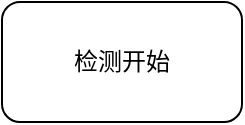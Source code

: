 <mxfile version="20.3.6" type="github">
  <diagram id="O28qBkK3pF0bgLv4EBwH" name="第 1 页">
    <mxGraphModel dx="1182" dy="574" grid="1" gridSize="10" guides="1" tooltips="1" connect="1" arrows="1" fold="1" page="1" pageScale="1" pageWidth="827" pageHeight="1169" math="0" shadow="0">
      <root>
        <mxCell id="0" />
        <mxCell id="1" parent="0" />
        <mxCell id="pnHCCyEthN8mYyZjzj5B-1" value="检测开始" style="rounded=1;whiteSpace=wrap;html=1;" vertex="1" parent="1">
          <mxGeometry x="130" y="70" width="120" height="60" as="geometry" />
        </mxCell>
      </root>
    </mxGraphModel>
  </diagram>
</mxfile>
